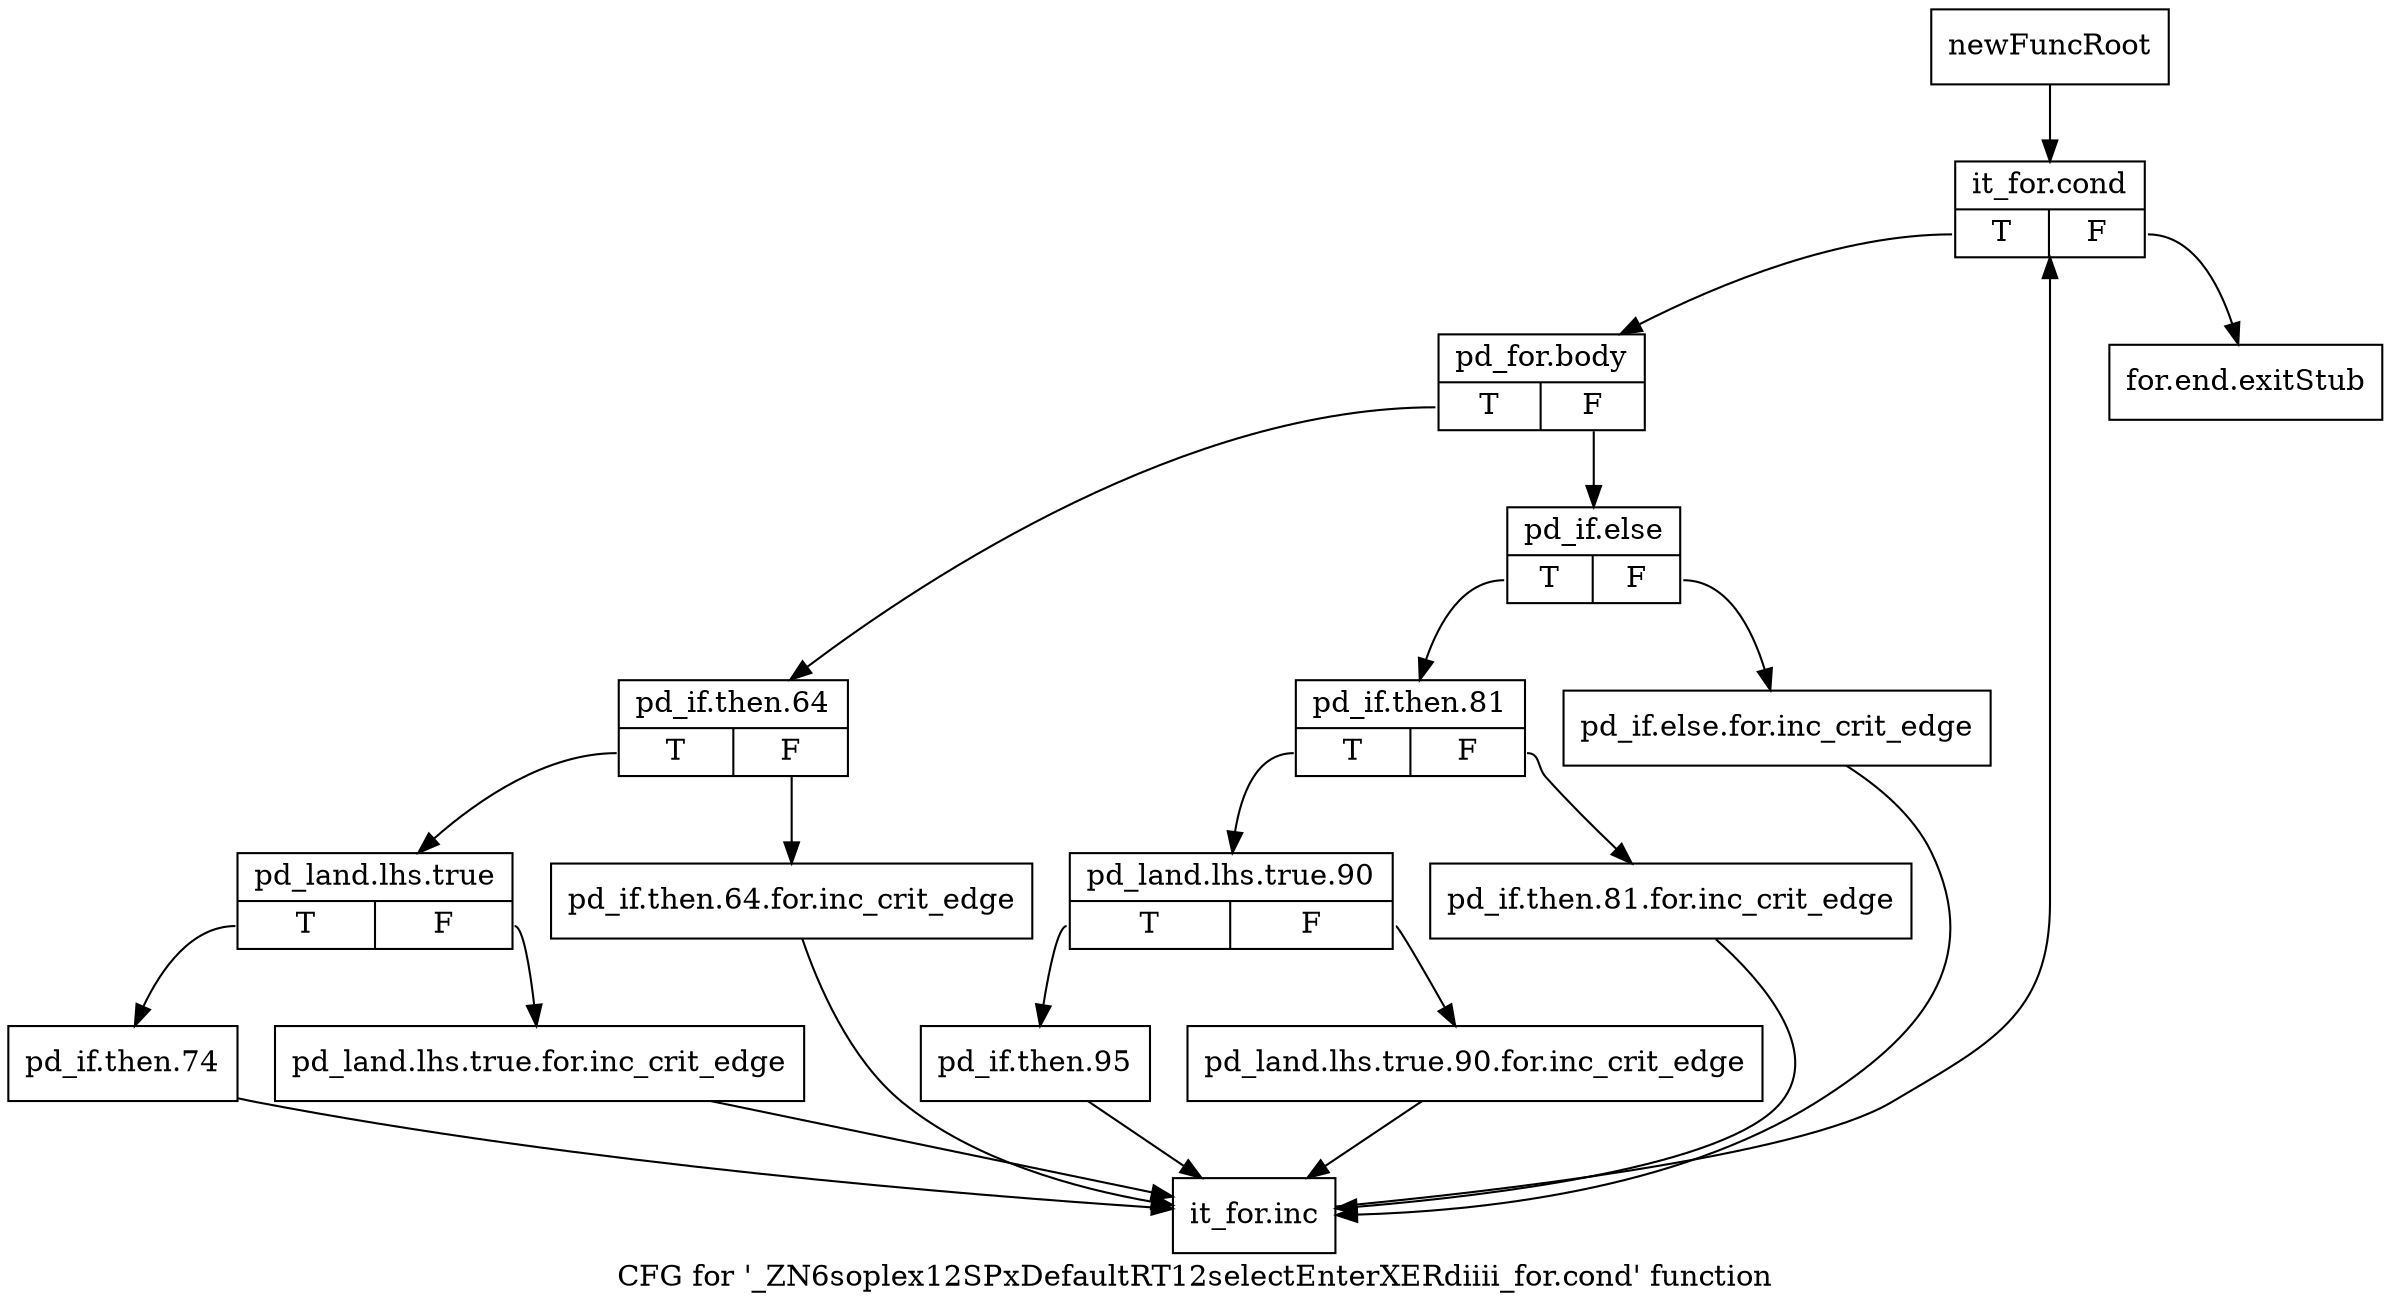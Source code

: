 digraph "CFG for '_ZN6soplex12SPxDefaultRT12selectEnterXERdiiii_for.cond' function" {
	label="CFG for '_ZN6soplex12SPxDefaultRT12selectEnterXERdiiii_for.cond' function";

	Node0x2daad00 [shape=record,label="{newFuncRoot}"];
	Node0x2daad00 -> Node0x2daada0;
	Node0x2daad50 [shape=record,label="{for.end.exitStub}"];
	Node0x2daada0 [shape=record,label="{it_for.cond|{<s0>T|<s1>F}}"];
	Node0x2daada0:s0 -> Node0x2daadf0;
	Node0x2daada0:s1 -> Node0x2daad50;
	Node0x2daadf0 [shape=record,label="{pd_for.body|{<s0>T|<s1>F}}"];
	Node0x2daadf0:s0 -> Node0x2dab070;
	Node0x2daadf0:s1 -> Node0x2daae40;
	Node0x2daae40 [shape=record,label="{pd_if.else|{<s0>T|<s1>F}}"];
	Node0x2daae40:s0 -> Node0x2daaee0;
	Node0x2daae40:s1 -> Node0x2daae90;
	Node0x2daae90 [shape=record,label="{pd_if.else.for.inc_crit_edge}"];
	Node0x2daae90 -> Node0x2dab200;
	Node0x2daaee0 [shape=record,label="{pd_if.then.81|{<s0>T|<s1>F}}"];
	Node0x2daaee0:s0 -> Node0x2daaf80;
	Node0x2daaee0:s1 -> Node0x2daaf30;
	Node0x2daaf30 [shape=record,label="{pd_if.then.81.for.inc_crit_edge}"];
	Node0x2daaf30 -> Node0x2dab200;
	Node0x2daaf80 [shape=record,label="{pd_land.lhs.true.90|{<s0>T|<s1>F}}"];
	Node0x2daaf80:s0 -> Node0x2dab020;
	Node0x2daaf80:s1 -> Node0x2daafd0;
	Node0x2daafd0 [shape=record,label="{pd_land.lhs.true.90.for.inc_crit_edge}"];
	Node0x2daafd0 -> Node0x2dab200;
	Node0x2dab020 [shape=record,label="{pd_if.then.95}"];
	Node0x2dab020 -> Node0x2dab200;
	Node0x2dab070 [shape=record,label="{pd_if.then.64|{<s0>T|<s1>F}}"];
	Node0x2dab070:s0 -> Node0x2dab110;
	Node0x2dab070:s1 -> Node0x2dab0c0;
	Node0x2dab0c0 [shape=record,label="{pd_if.then.64.for.inc_crit_edge}"];
	Node0x2dab0c0 -> Node0x2dab200;
	Node0x2dab110 [shape=record,label="{pd_land.lhs.true|{<s0>T|<s1>F}}"];
	Node0x2dab110:s0 -> Node0x2dab1b0;
	Node0x2dab110:s1 -> Node0x2dab160;
	Node0x2dab160 [shape=record,label="{pd_land.lhs.true.for.inc_crit_edge}"];
	Node0x2dab160 -> Node0x2dab200;
	Node0x2dab1b0 [shape=record,label="{pd_if.then.74}"];
	Node0x2dab1b0 -> Node0x2dab200;
	Node0x2dab200 [shape=record,label="{it_for.inc}"];
	Node0x2dab200 -> Node0x2daada0;
}
